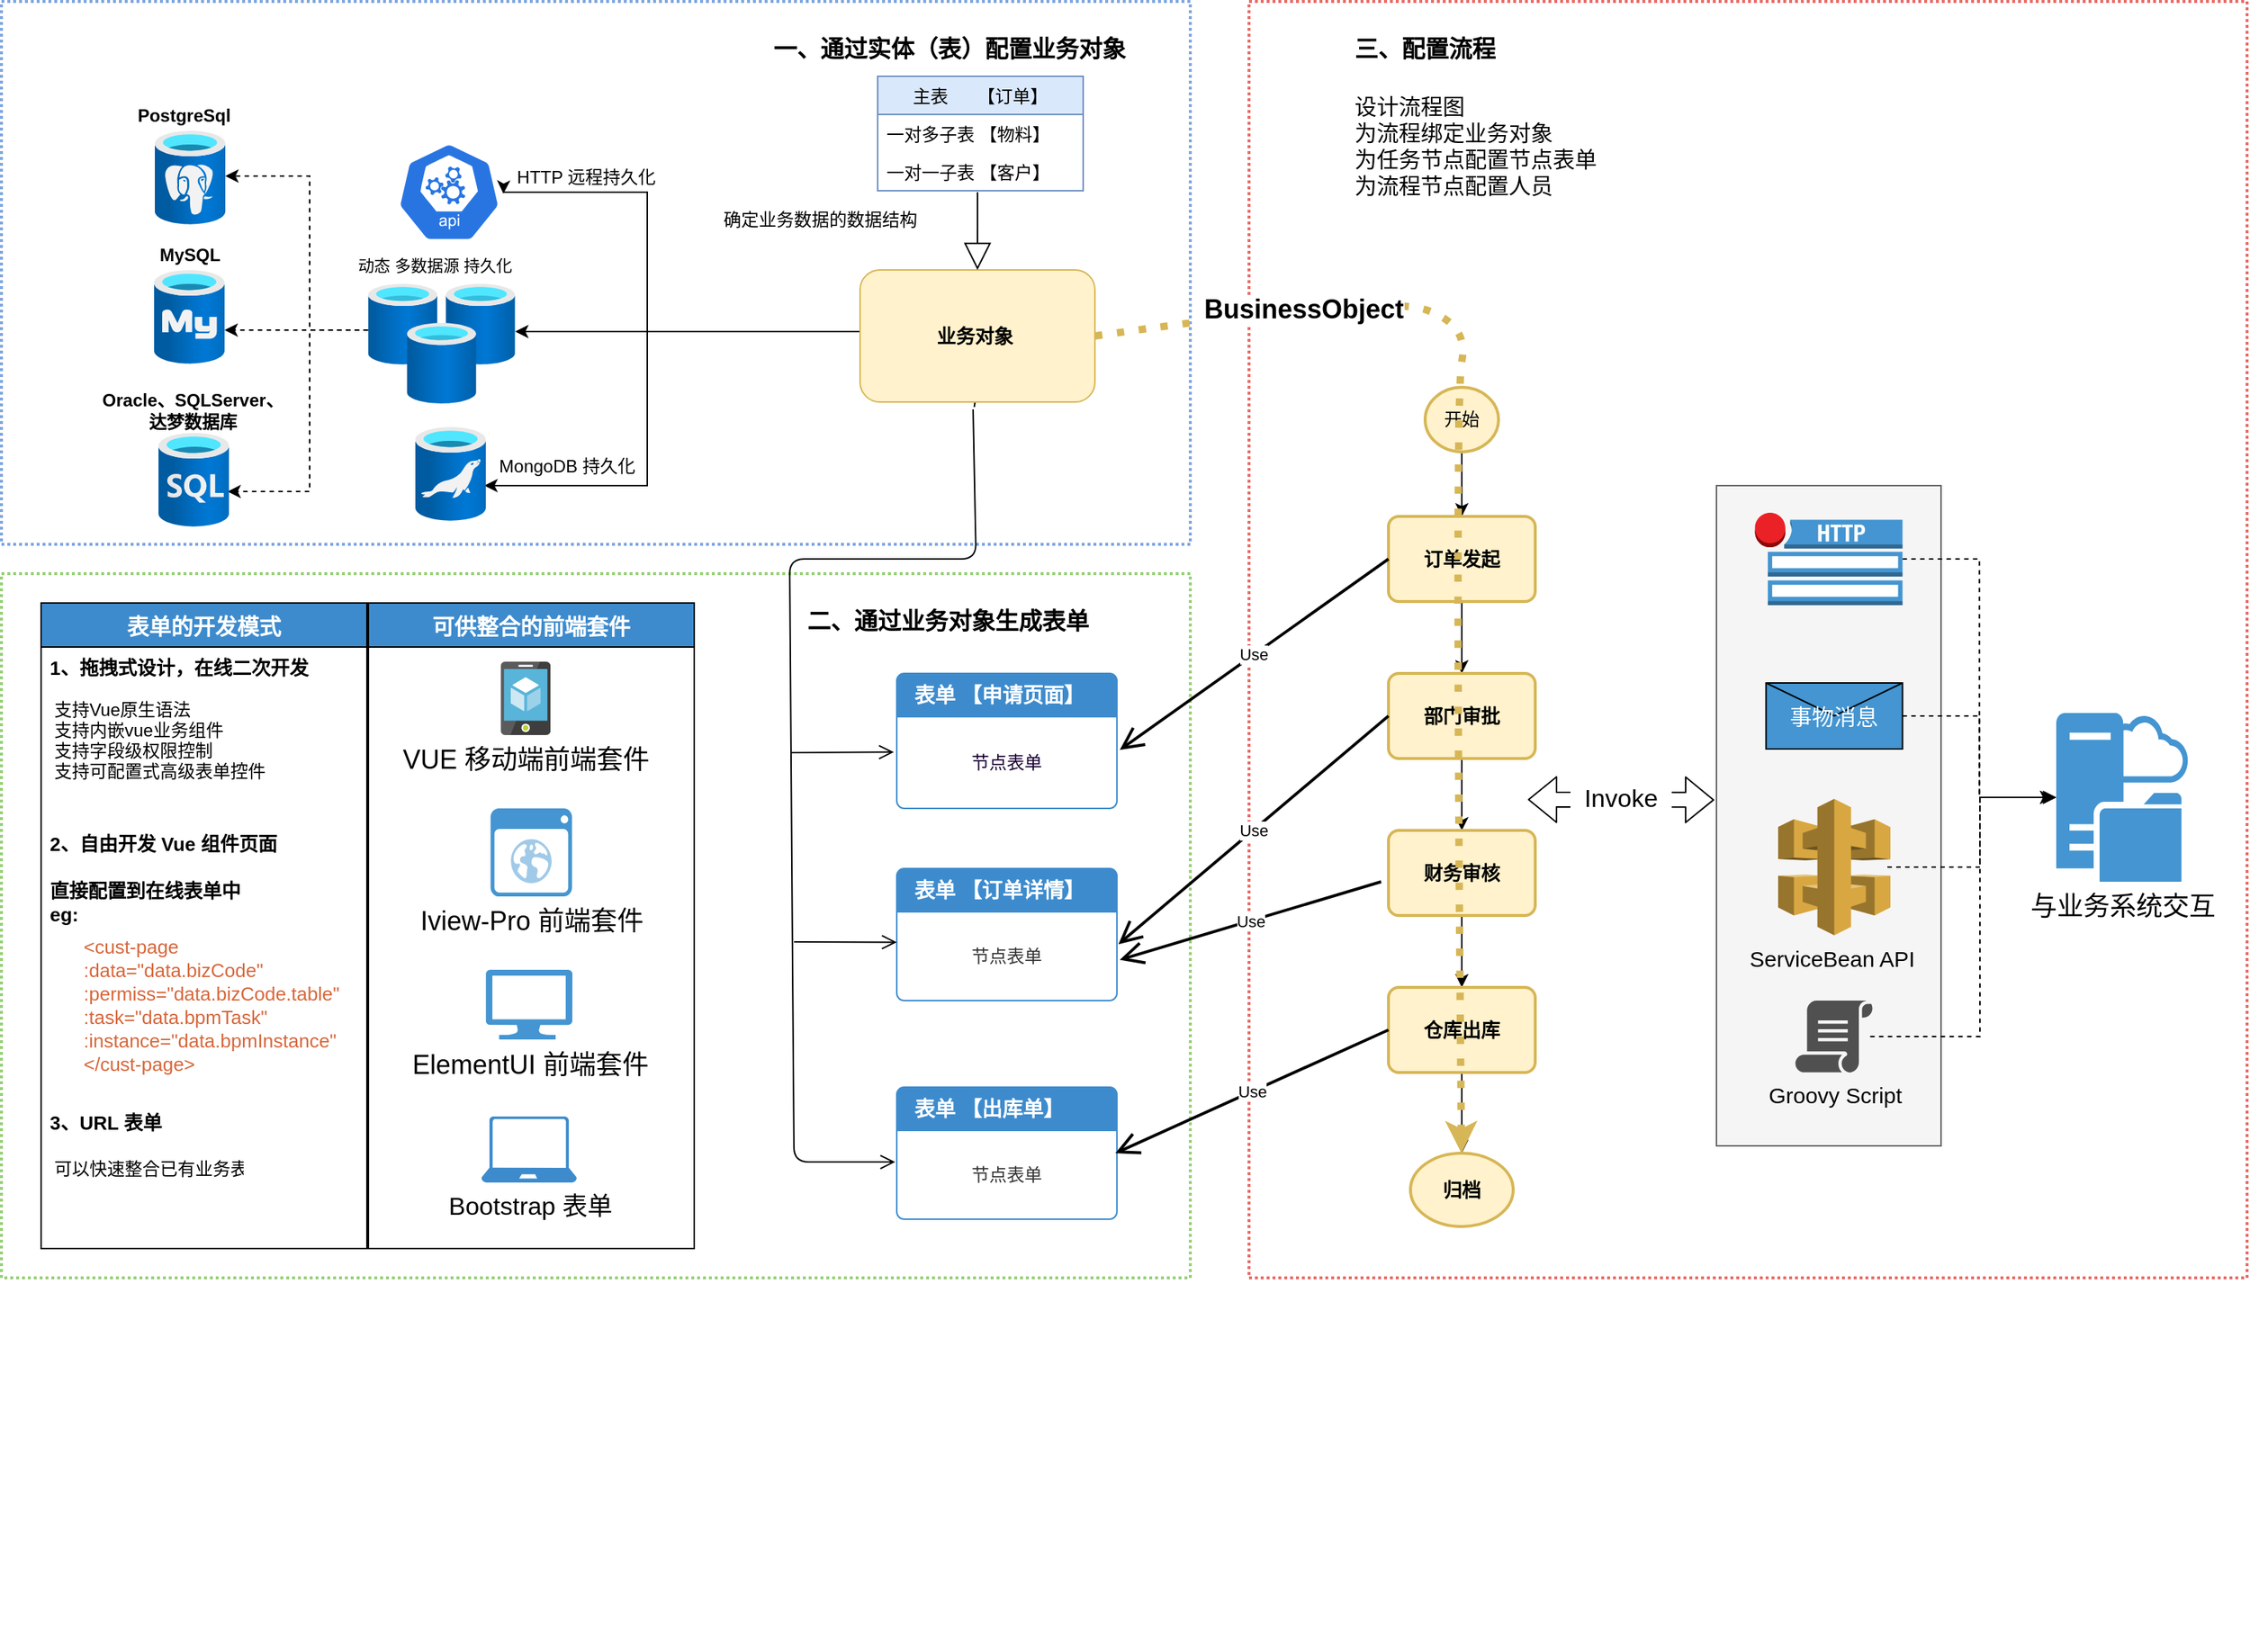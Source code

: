 <mxfile version="14.4.8" type="github">
  <diagram id="L7AmGdbM5a0eF8O18IkO" name="第 1 页">
    <mxGraphModel dx="2089" dy="1112" grid="1" gridSize="10" guides="1" tooltips="1" connect="1" arrows="1" fold="1" page="1" pageScale="1" pageWidth="827" pageHeight="1169" math="0" shadow="0">
      <root>
        <mxCell id="0" />
        <mxCell id="1" parent="0" />
        <mxCell id="TAGGZ8Yfu5hqmtk8ZU21-43" value="" style="rounded=0;whiteSpace=wrap;html=1;fontSize=17;fillColor=none;strokeWidth=2;strokeColor=#97D077;dashed=1;dashPattern=1 1;" parent="1" vertex="1">
          <mxGeometry x="-370" y="420" width="810" height="480" as="geometry" />
        </mxCell>
        <mxCell id="TAGGZ8Yfu5hqmtk8ZU21-45" value="" style="rounded=0;whiteSpace=wrap;html=1;fontSize=17;fillColor=none;strokeWidth=2;strokeColor=#EA6B66;dashed=1;dashPattern=1 1;" parent="1" vertex="1">
          <mxGeometry x="480" y="30" width="680" height="870" as="geometry" />
        </mxCell>
        <mxCell id="TAGGZ8Yfu5hqmtk8ZU21-48" value="" style="rounded=0;whiteSpace=wrap;html=1;fontSize=17;fillColor=none;strokeWidth=2;strokeColor=#7EA6E0;dashed=1;dashPattern=1 1;" parent="1" vertex="1">
          <mxGeometry x="-370" y="30" width="810" height="370" as="geometry" />
        </mxCell>
        <mxCell id="TAGGZ8Yfu5hqmtk8ZU21-34" value="" style="rounded=0;whiteSpace=wrap;html=1;fontSize=15;fillColor=#f5f5f5;strokeColor=#666666;fontColor=#333333;" parent="1" vertex="1">
          <mxGeometry x="798.5" y="360" width="153" height="450" as="geometry" />
        </mxCell>
        <mxCell id="9zWrci_jODp58yHlMNQq-2" style="edgeStyle=orthogonalEdgeStyle;rounded=0;orthogonalLoop=1;jettySize=auto;html=1;" parent="1" edge="1">
          <mxGeometry relative="1" as="geometry">
            <Array as="points">
              <mxPoint x="120" y="255" />
              <mxPoint x="120" y="255" />
            </Array>
            <mxPoint x="215" y="255" as="sourcePoint" />
            <mxPoint x="-20" y="255" as="targetPoint" />
          </mxGeometry>
        </mxCell>
        <mxCell id="9zWrci_jODp58yHlMNQq-3" value="动态 多数据源 持久化" style="edgeLabel;html=1;align=center;verticalAlign=middle;resizable=0;points=[];" parent="9zWrci_jODp58yHlMNQq-2" vertex="1" connectable="0">
          <mxGeometry x="0.746" y="-1" relative="1" as="geometry">
            <mxPoint x="-84.93" y="-44.1" as="offset" />
          </mxGeometry>
        </mxCell>
        <mxCell id="9zWrci_jODp58yHlMNQq-18" style="edgeStyle=orthogonalEdgeStyle;rounded=0;orthogonalLoop=1;jettySize=auto;html=1;" parent="1" edge="1">
          <mxGeometry relative="1" as="geometry">
            <Array as="points">
              <mxPoint x="70" y="253" />
              <mxPoint x="70" y="360" />
            </Array>
            <mxPoint x="70" y="253" as="sourcePoint" />
            <mxPoint x="-41" y="360" as="targetPoint" />
          </mxGeometry>
        </mxCell>
        <mxCell id="9zWrci_jODp58yHlMNQq-22" style="edgeStyle=orthogonalEdgeStyle;rounded=0;orthogonalLoop=1;jettySize=auto;html=1;entryX=1.026;entryY=0.512;entryDx=0;entryDy=0;entryPerimeter=0;" parent="1" target="9zWrci_jODp58yHlMNQq-20" edge="1">
          <mxGeometry relative="1" as="geometry">
            <Array as="points">
              <mxPoint x="70" y="160" />
            </Array>
            <mxPoint x="70" y="258" as="sourcePoint" />
          </mxGeometry>
        </mxCell>
        <mxCell id="uHxRwa593Bf14waWoEn_-14" value="&lt;font color=&quot;#190033&quot;&gt;节点表单&lt;/font&gt;" style="html=1;shadow=0;dashed=0;shape=mxgraph.bootstrap.rrect;align=center;rSize=5;strokeColor=#3D8BCD;fillColor=#ffffff;fontColor=#f0f0f0;spacingTop=30;whiteSpace=wrap;" parent="1" vertex="1">
          <mxGeometry x="240" y="488" width="150" height="92" as="geometry" />
        </mxCell>
        <mxCell id="uHxRwa593Bf14waWoEn_-15" value="表单 【申请页面】" style="html=1;shadow=0;dashed=0;shape=mxgraph.bootstrap.topButton;rSize=5;strokeColor=none;fillColor=#3D8BCD;fontColor=#ffffff;fontSize=14;fontStyle=1;align=left;spacingLeft=10;whiteSpace=wrap;resizeWidth=1;" parent="uHxRwa593Bf14waWoEn_-14" vertex="1">
          <mxGeometry width="150" height="30" relative="1" as="geometry" />
        </mxCell>
        <mxCell id="uHxRwa593Bf14waWoEn_-16" value="&lt;font color=&quot;#333333&quot;&gt;节点表单&lt;/font&gt;" style="html=1;shadow=0;dashed=0;shape=mxgraph.bootstrap.rrect;align=center;rSize=5;strokeColor=#3D8BCD;fillColor=#ffffff;fontColor=#f0f0f0;spacingTop=30;whiteSpace=wrap;" parent="1" vertex="1">
          <mxGeometry x="240" y="621" width="150" height="90" as="geometry" />
        </mxCell>
        <mxCell id="uHxRwa593Bf14waWoEn_-17" value="表单 【订单详情】" style="html=1;shadow=0;dashed=0;shape=mxgraph.bootstrap.topButton;rSize=5;strokeColor=none;fillColor=#3D8BCD;fontColor=#ffffff;fontSize=14;fontStyle=1;align=left;spacingLeft=10;whiteSpace=wrap;resizeWidth=1;" parent="uHxRwa593Bf14waWoEn_-16" vertex="1">
          <mxGeometry width="150" height="30" relative="1" as="geometry" />
        </mxCell>
        <mxCell id="uHxRwa593Bf14waWoEn_-18" value="&lt;font color=&quot;#333333&quot;&gt;节点表单&lt;/font&gt;" style="html=1;shadow=0;dashed=0;shape=mxgraph.bootstrap.rrect;align=center;rSize=5;strokeColor=#3D8BCD;fillColor=#ffffff;fontColor=#f0f0f0;spacingTop=30;whiteSpace=wrap;" parent="1" vertex="1">
          <mxGeometry x="240" y="770" width="150" height="90" as="geometry" />
        </mxCell>
        <mxCell id="uHxRwa593Bf14waWoEn_-19" value="表单 【出库单】" style="html=1;shadow=0;dashed=0;shape=mxgraph.bootstrap.topButton;rSize=5;strokeColor=none;fillColor=#3D8BCD;fontColor=#ffffff;fontSize=14;fontStyle=1;align=left;spacingLeft=10;whiteSpace=wrap;resizeWidth=1;" parent="uHxRwa593Bf14waWoEn_-18" vertex="1">
          <mxGeometry width="150" height="30" relative="1" as="geometry" />
        </mxCell>
        <mxCell id="uHxRwa593Bf14waWoEn_-22" value="" style="html=1;verticalAlign=bottom;endArrow=open;endSize=8;exitX=0.5;exitY=1;exitDx=0;exitDy=0;entryX=0.013;entryY=0.567;entryDx=0;entryDy=0;entryPerimeter=0;" parent="1" edge="1">
          <mxGeometry relative="1" as="geometry">
            <mxPoint x="292" y="308" as="sourcePoint" />
            <mxPoint x="238.95" y="821.03" as="targetPoint" />
            <Array as="points">
              <mxPoint x="294" y="410" />
              <mxPoint x="167" y="410" />
              <mxPoint x="170" y="821" />
            </Array>
          </mxGeometry>
        </mxCell>
        <mxCell id="uHxRwa593Bf14waWoEn_-25" value="" style="html=1;verticalAlign=bottom;endArrow=open;endSize=8;entryX=0;entryY=0.583;entryDx=0;entryDy=0;entryPerimeter=0;" parent="1" edge="1">
          <mxGeometry x="0.25" y="-60" relative="1" as="geometry">
            <mxPoint x="168" y="542" as="sourcePoint" />
            <mxPoint x="238" y="541.636" as="targetPoint" />
            <mxPoint as="offset" />
          </mxGeometry>
        </mxCell>
        <mxCell id="uHxRwa593Bf14waWoEn_-27" value="" style="html=1;verticalAlign=bottom;endArrow=open;endSize=8;" parent="1" edge="1">
          <mxGeometry x="0.25" y="-60" relative="1" as="geometry">
            <mxPoint x="170" y="671" as="sourcePoint" />
            <mxPoint x="240" y="671.228" as="targetPoint" />
            <mxPoint as="offset" />
          </mxGeometry>
        </mxCell>
        <mxCell id="uHxRwa593Bf14waWoEn_-29" value="&lt;b&gt;&lt;font style=&quot;font-size: 16px&quot;&gt;二、通过业务对象生成表单&lt;/font&gt;&lt;/b&gt;" style="text;html=1;resizable=0;points=[];autosize=1;align=left;verticalAlign=top;spacingTop=-4;" parent="1" vertex="1">
          <mxGeometry x="177" y="440" width="210" height="20" as="geometry" />
        </mxCell>
        <mxCell id="uHxRwa593Bf14waWoEn_-38" value="&lt;b&gt;&lt;font style=&quot;font-size: 16px&quot;&gt;一、通过实体（表）配置业务对象&lt;/font&gt;&lt;/b&gt;" style="text;html=1;resizable=0;points=[];autosize=1;align=left;verticalAlign=top;spacingTop=-4;" parent="1" vertex="1">
          <mxGeometry x="154" y="50" width="260" height="20" as="geometry" />
        </mxCell>
        <mxCell id="uHxRwa593Bf14waWoEn_-51" value="主表      【订单】" style="swimlane;fontStyle=0;childLayout=stackLayout;horizontal=1;startSize=26;horizontalStack=0;resizeParent=1;resizeParentMax=0;resizeLast=0;collapsible=1;marginBottom=0;align=center;fillColor=#dae8fc;strokeColor=#6c8ebf;" parent="1" vertex="1">
          <mxGeometry x="227" y="81" width="140" height="78" as="geometry" />
        </mxCell>
        <mxCell id="uHxRwa593Bf14waWoEn_-52" value="一对多子表 【物料】" style="text;strokeColor=none;fillColor=none;align=left;verticalAlign=top;spacingLeft=4;spacingRight=4;overflow=hidden;rotatable=0;points=[[0,0.5],[1,0.5]];portConstraint=eastwest;" parent="uHxRwa593Bf14waWoEn_-51" vertex="1">
          <mxGeometry y="26" width="140" height="26" as="geometry" />
        </mxCell>
        <mxCell id="uHxRwa593Bf14waWoEn_-53" value="一对一子表 【客户】" style="text;strokeColor=none;fillColor=none;align=left;verticalAlign=top;spacingLeft=4;spacingRight=4;overflow=hidden;rotatable=0;points=[[0,0.5],[1,0.5]];portConstraint=eastwest;" parent="uHxRwa593Bf14waWoEn_-51" vertex="1">
          <mxGeometry y="52" width="140" height="26" as="geometry" />
        </mxCell>
        <mxCell id="uHxRwa593Bf14waWoEn_-56" value="" style="endArrow=block;endSize=16;endFill=0;html=1;exitX=0.486;exitY=1.038;exitDx=0;exitDy=0;exitPerimeter=0;entryX=0.5;entryY=0;entryDx=0;entryDy=0;" parent="1" source="uHxRwa593Bf14waWoEn_-1" edge="1">
          <mxGeometry width="160" relative="1" as="geometry">
            <mxPoint x="299.98" y="198" as="sourcePoint" />
            <mxPoint x="299" y="270" as="targetPoint" />
            <Array as="points" />
          </mxGeometry>
        </mxCell>
        <mxCell id="uHxRwa593Bf14waWoEn_-71" style="edgeStyle=orthogonalEdgeStyle;rounded=0;orthogonalLoop=1;jettySize=auto;html=1;entryX=0.5;entryY=0;entryDx=0;entryDy=0;" parent="1" source="uHxRwa593Bf14waWoEn_-59" target="uHxRwa593Bf14waWoEn_-62" edge="1">
          <mxGeometry relative="1" as="geometry" />
        </mxCell>
        <mxCell id="uHxRwa593Bf14waWoEn_-59" value="开始" style="strokeWidth=2;html=1;shape=mxgraph.flowchart.start_2;whiteSpace=wrap;align=center;fillColor=#fff2cc;strokeColor=#d6b656;" parent="1" vertex="1">
          <mxGeometry x="600" y="293" width="50" height="44" as="geometry" />
        </mxCell>
        <mxCell id="uHxRwa593Bf14waWoEn_-64" value="" style="edgeStyle=orthogonalEdgeStyle;rounded=0;orthogonalLoop=1;jettySize=auto;html=1;" parent="1" source="uHxRwa593Bf14waWoEn_-62" target="uHxRwa593Bf14waWoEn_-63" edge="1">
          <mxGeometry relative="1" as="geometry" />
        </mxCell>
        <mxCell id="uHxRwa593Bf14waWoEn_-62" value="&lt;b&gt;&lt;font style=&quot;font-size: 13px&quot;&gt;订单发起&lt;/font&gt;&lt;/b&gt;" style="rounded=1;whiteSpace=wrap;html=1;absoluteArcSize=1;arcSize=14;strokeWidth=2;align=center;fillColor=#fff2cc;strokeColor=#d6b656;" parent="1" vertex="1">
          <mxGeometry x="575" y="381" width="100" height="58" as="geometry" />
        </mxCell>
        <mxCell id="uHxRwa593Bf14waWoEn_-66" value="" style="edgeStyle=orthogonalEdgeStyle;rounded=0;orthogonalLoop=1;jettySize=auto;html=1;" parent="1" source="uHxRwa593Bf14waWoEn_-63" target="uHxRwa593Bf14waWoEn_-65" edge="1">
          <mxGeometry relative="1" as="geometry" />
        </mxCell>
        <mxCell id="uHxRwa593Bf14waWoEn_-63" value="部门审批" style="rounded=1;whiteSpace=wrap;html=1;absoluteArcSize=1;arcSize=14;strokeWidth=2;align=center;fillColor=#fff2cc;strokeColor=#d6b656;fontSize=13;fontStyle=1" parent="1" vertex="1">
          <mxGeometry x="575" y="488" width="100" height="58" as="geometry" />
        </mxCell>
        <mxCell id="uHxRwa593Bf14waWoEn_-68" value="" style="edgeStyle=orthogonalEdgeStyle;rounded=0;orthogonalLoop=1;jettySize=auto;html=1;" parent="1" source="uHxRwa593Bf14waWoEn_-65" target="uHxRwa593Bf14waWoEn_-67" edge="1">
          <mxGeometry relative="1" as="geometry" />
        </mxCell>
        <mxCell id="uHxRwa593Bf14waWoEn_-65" value="财务审核" style="rounded=1;whiteSpace=wrap;html=1;absoluteArcSize=1;arcSize=14;strokeWidth=2;align=center;fillColor=#fff2cc;strokeColor=#d6b656;fontSize=13;fontStyle=1" parent="1" vertex="1">
          <mxGeometry x="575" y="595" width="100" height="58" as="geometry" />
        </mxCell>
        <mxCell id="uHxRwa593Bf14waWoEn_-70" style="edgeStyle=orthogonalEdgeStyle;rounded=0;orthogonalLoop=1;jettySize=auto;html=1;entryX=0.5;entryY=0;entryDx=0;entryDy=0;entryPerimeter=0;" parent="1" source="uHxRwa593Bf14waWoEn_-67" target="uHxRwa593Bf14waWoEn_-69" edge="1">
          <mxGeometry relative="1" as="geometry" />
        </mxCell>
        <mxCell id="uHxRwa593Bf14waWoEn_-67" value="仓库出库" style="rounded=1;whiteSpace=wrap;html=1;absoluteArcSize=1;arcSize=14;strokeWidth=2;align=center;fillColor=#fff2cc;strokeColor=#d6b656;fontSize=13;fontStyle=1" parent="1" vertex="1">
          <mxGeometry x="575" y="702" width="100" height="58" as="geometry" />
        </mxCell>
        <mxCell id="uHxRwa593Bf14waWoEn_-69" value="归档" style="strokeWidth=2;html=1;shape=mxgraph.flowchart.start_1;whiteSpace=wrap;align=center;fillColor=#fff2cc;strokeColor=#d6b656;fontStyle=1;fontSize=13;" parent="1" vertex="1">
          <mxGeometry x="590" y="815" width="70" height="50" as="geometry" />
        </mxCell>
        <mxCell id="uHxRwa593Bf14waWoEn_-72" value="" style="curved=1;endArrow=classic;html=1;exitX=1;exitY=0.5;exitDx=0;exitDy=0;dashed=1;dashPattern=1 2;fillColor=#fff2cc;strokeColor=#d6b656;strokeWidth=5;" parent="1" source="uHxRwa593Bf14waWoEn_-1" target="uHxRwa593Bf14waWoEn_-69" edge="1">
          <mxGeometry width="50" height="50" relative="1" as="geometry">
            <mxPoint x="450" y="370" as="sourcePoint" />
            <mxPoint x="710" y="850" as="targetPoint" />
            <Array as="points">
              <mxPoint x="570" y="230" />
              <mxPoint x="630" y="250" />
              <mxPoint x="620" y="300" />
            </Array>
          </mxGeometry>
        </mxCell>
        <mxCell id="uHxRwa593Bf14waWoEn_-80" value="&lt;b&gt;&lt;font style=&quot;font-size: 18px&quot;&gt;BusinessObject&lt;/font&gt;&lt;/b&gt;" style="text;html=1;resizable=0;points=[];align=center;verticalAlign=middle;labelBackgroundColor=#ffffff;" parent="uHxRwa593Bf14waWoEn_-72" vertex="1" connectable="0">
          <mxGeometry x="-0.654" y="-2" relative="1" as="geometry">
            <mxPoint as="offset" />
          </mxGeometry>
        </mxCell>
        <mxCell id="uHxRwa593Bf14waWoEn_-74" value="Use" style="endArrow=open;endSize=12;html=1;strokeWidth=2;exitX=0;exitY=0.5;exitDx=0;exitDy=0;entryX=1.013;entryY=0.567;entryDx=0;entryDy=0;entryPerimeter=0;" parent="1" source="uHxRwa593Bf14waWoEn_-62" target="uHxRwa593Bf14waWoEn_-14" edge="1">
          <mxGeometry width="160" relative="1" as="geometry">
            <mxPoint x="-250" y="770" as="sourcePoint" />
            <mxPoint x="-90" y="770" as="targetPoint" />
          </mxGeometry>
        </mxCell>
        <mxCell id="uHxRwa593Bf14waWoEn_-77" value="Use" style="endArrow=open;endSize=12;html=1;strokeWidth=2;exitX=0;exitY=0.5;exitDx=0;exitDy=0;entryX=1.007;entryY=0.573;entryDx=0;entryDy=0;entryPerimeter=0;" parent="1" source="uHxRwa593Bf14waWoEn_-63" target="uHxRwa593Bf14waWoEn_-16" edge="1">
          <mxGeometry width="160" relative="1" as="geometry">
            <mxPoint x="585" y="420" as="sourcePoint" />
            <mxPoint x="381.95" y="566.04" as="targetPoint" />
          </mxGeometry>
        </mxCell>
        <mxCell id="uHxRwa593Bf14waWoEn_-78" value="Use" style="endArrow=open;endSize=12;html=1;strokeWidth=2;entryX=1.013;entryY=0.691;entryDx=0;entryDy=0;entryPerimeter=0;" parent="1" target="uHxRwa593Bf14waWoEn_-16" edge="1">
          <mxGeometry width="160" relative="1" as="geometry">
            <mxPoint x="570" y="630" as="sourcePoint" />
            <mxPoint x="381.05" y="731.03" as="targetPoint" />
          </mxGeometry>
        </mxCell>
        <mxCell id="uHxRwa593Bf14waWoEn_-79" value="Use" style="endArrow=open;endSize=12;html=1;strokeWidth=2;entryX=0.993;entryY=0.5;entryDx=0;entryDy=0;entryPerimeter=0;exitX=0;exitY=0.5;exitDx=0;exitDy=0;" parent="1" source="uHxRwa593Bf14waWoEn_-67" target="uHxRwa593Bf14waWoEn_-18" edge="1">
          <mxGeometry width="160" relative="1" as="geometry">
            <mxPoint x="580" y="640" as="sourcePoint" />
            <mxPoint x="381.95" y="744.01" as="targetPoint" />
          </mxGeometry>
        </mxCell>
        <mxCell id="uHxRwa593Bf14waWoEn_-81" value="&lt;b&gt;&lt;font style=&quot;font-size: 16px&quot;&gt;三、配置流程&lt;/font&gt;&lt;/b&gt;" style="text;html=1;resizable=0;points=[];autosize=1;align=left;verticalAlign=top;spacingTop=-4;" parent="1" vertex="1">
          <mxGeometry x="550" y="50" width="110" height="20" as="geometry" />
        </mxCell>
        <mxCell id="uHxRwa593Bf14waWoEn_-82" value="&lt;font style=&quot;font-size: 15px&quot;&gt;&lt;font style=&quot;font-size: 15px&quot;&gt;设计流程图&lt;br&gt;为流程绑定业务对象&lt;br&gt;为任务节点配置节点表单 &lt;br&gt;&lt;/font&gt;为流程节点配置人员&lt;/font&gt;" style="text;html=1;resizable=0;points=[];autosize=1;align=left;verticalAlign=top;spacingTop=-4;" parent="1" vertex="1">
          <mxGeometry x="550" y="90" width="180" height="60" as="geometry" />
        </mxCell>
        <mxCell id="uHxRwa593Bf14waWoEn_-83" value="确定业务数据的数据结构" style="text;html=1;resizable=0;points=[];autosize=1;align=left;verticalAlign=top;spacingTop=-4;" parent="1" vertex="1">
          <mxGeometry x="120" y="169" width="150" height="20" as="geometry" />
        </mxCell>
        <mxCell id="9zWrci_jODp58yHlMNQq-9" style="edgeStyle=orthogonalEdgeStyle;rounded=0;orthogonalLoop=1;jettySize=auto;html=1;entryX=1;entryY=0.484;entryDx=0;entryDy=0;entryPerimeter=0;dashed=1;" parent="1" target="9zWrci_jODp58yHlMNQq-6" edge="1">
          <mxGeometry relative="1" as="geometry">
            <Array as="points">
              <mxPoint x="-160" y="254" />
              <mxPoint x="-160" y="149" />
            </Array>
            <mxPoint x="-120.31" y="254" as="sourcePoint" />
          </mxGeometry>
        </mxCell>
        <mxCell id="9zWrci_jODp58yHlMNQq-10" style="edgeStyle=orthogonalEdgeStyle;rounded=0;orthogonalLoop=1;jettySize=auto;html=1;dashed=1;" parent="1" target="9zWrci_jODp58yHlMNQq-4" edge="1">
          <mxGeometry relative="1" as="geometry">
            <Array as="points">
              <mxPoint x="-150" y="254" />
              <mxPoint x="-150" y="254" />
            </Array>
            <mxPoint x="-120.31" y="254" as="sourcePoint" />
          </mxGeometry>
        </mxCell>
        <mxCell id="TAGGZ8Yfu5hqmtk8ZU21-52" style="edgeStyle=orthogonalEdgeStyle;rounded=0;orthogonalLoop=1;jettySize=auto;html=1;entryX=0.979;entryY=0.563;entryDx=0;entryDy=0;entryPerimeter=0;dashed=1;fontSize=17;" parent="1" edge="1">
          <mxGeometry relative="1" as="geometry">
            <mxPoint x="-120.31" y="254" as="sourcePoint" />
            <mxPoint x="-216.008" y="364.032" as="targetPoint" />
            <Array as="points">
              <mxPoint x="-160" y="254" />
              <mxPoint x="-160" y="364" />
            </Array>
          </mxGeometry>
        </mxCell>
        <mxCell id="9zWrci_jODp58yHlMNQq-1" value="" style="aspect=fixed;html=1;points=[];align=center;image;fontSize=12;image=img/lib/azure2/databases/Cache_Redis.svg;" parent="1" vertex="1">
          <mxGeometry x="-120.31" y="222.5" width="100.31" height="81.5" as="geometry" />
        </mxCell>
        <mxCell id="9zWrci_jODp58yHlMNQq-4" value="" style="aspect=fixed;html=1;points=[];align=center;image;fontSize=12;image=img/lib/azure2/databases/Azure_Database_MySQL_Server.svg;" parent="1" vertex="1">
          <mxGeometry x="-266" y="213" width="48" height="64" as="geometry" />
        </mxCell>
        <mxCell id="9zWrci_jODp58yHlMNQq-5" value="" style="aspect=fixed;html=1;points=[];align=center;image;fontSize=12;image=img/lib/azure2/databases/Azure_Database_MariaDB_Server.svg;" parent="1" vertex="1">
          <mxGeometry x="-88" y="320" width="48" height="64" as="geometry" />
        </mxCell>
        <mxCell id="9zWrci_jODp58yHlMNQq-6" value="" style="aspect=fixed;html=1;points=[];align=center;image;fontSize=12;image=img/lib/azure2/databases/Azure_Database_PostgreSQL_Server.svg;" parent="1" vertex="1">
          <mxGeometry x="-265.5" y="118" width="48" height="64" as="geometry" />
        </mxCell>
        <mxCell id="9zWrci_jODp58yHlMNQq-8" value="" style="aspect=fixed;html=1;points=[];align=center;image;fontSize=12;image=img/lib/azure2/databases/SQL_Database.svg;" parent="1" vertex="1">
          <mxGeometry x="-263" y="324" width="48" height="64" as="geometry" />
        </mxCell>
        <mxCell id="9zWrci_jODp58yHlMNQq-13" value="&lt;b&gt;PostgreSql&lt;/b&gt;" style="text;html=1;align=center;verticalAlign=middle;resizable=0;points=[];autosize=1;" parent="1" vertex="1">
          <mxGeometry x="-286" y="98" width="80" height="20" as="geometry" />
        </mxCell>
        <mxCell id="9zWrci_jODp58yHlMNQq-14" value="&lt;b&gt;MySQL&lt;/b&gt;" style="text;html=1;align=center;verticalAlign=middle;resizable=0;points=[];autosize=1;" parent="1" vertex="1">
          <mxGeometry x="-272" y="193" width="60" height="20" as="geometry" />
        </mxCell>
        <mxCell id="9zWrci_jODp58yHlMNQq-16" value="&lt;b&gt;Oracle、SQLServer、&lt;br&gt;达梦数据库&lt;/b&gt;" style="text;html=1;align=center;verticalAlign=middle;resizable=0;points=[];autosize=1;" parent="1" vertex="1">
          <mxGeometry x="-310.0" y="294" width="140" height="30" as="geometry" />
        </mxCell>
        <mxCell id="9zWrci_jODp58yHlMNQq-19" value="MongoDB 持久化" style="text;html=1;align=center;verticalAlign=middle;resizable=0;points=[];autosize=1;" parent="1" vertex="1">
          <mxGeometry x="-40" y="337" width="110" height="20" as="geometry" />
        </mxCell>
        <mxCell id="9zWrci_jODp58yHlMNQq-20" value="" style="html=1;dashed=0;whitespace=wrap;fillColor=#2875E2;strokeColor=#ffffff;points=[[0.005,0.63,0],[0.1,0.2,0],[0.9,0.2,0],[0.5,0,0],[0.995,0.63,0],[0.72,0.99,0],[0.5,1,0],[0.28,0.99,0]];shape=mxgraph.kubernetes.icon;prIcon=api" parent="1" vertex="1">
          <mxGeometry x="-100.16" y="118" width="70.31" height="84" as="geometry" />
        </mxCell>
        <mxCell id="9zWrci_jODp58yHlMNQq-21" value="HTTP 远程持久化" style="text;html=1;align=center;verticalAlign=middle;resizable=0;points=[];autosize=1;" parent="1" vertex="1">
          <mxGeometry x="-27" y="140" width="110" height="20" as="geometry" />
        </mxCell>
        <mxCell id="uHxRwa593Bf14waWoEn_-1" value="&lt;b&gt;&lt;font style=&quot;font-size: 13px&quot;&gt;业务对象&amp;nbsp;&lt;/font&gt;&lt;/b&gt;" style="rounded=1;whiteSpace=wrap;html=1;fillColor=#fff2cc;strokeColor=#d6b656;" parent="1" vertex="1">
          <mxGeometry x="215" y="213" width="160" height="90" as="geometry" />
        </mxCell>
        <mxCell id="9zWrci_jODp58yHlMNQq-27" value="" style="endArrow=block;endSize=16;endFill=0;html=1;exitX=0.486;exitY=1.038;exitDx=0;exitDy=0;exitPerimeter=0;entryX=0.5;entryY=0;entryDx=0;entryDy=0;" parent="1" source="uHxRwa593Bf14waWoEn_-53" target="uHxRwa593Bf14waWoEn_-1" edge="1">
          <mxGeometry width="160" relative="1" as="geometry">
            <mxPoint x="300.04" y="157.988" as="sourcePoint" />
            <mxPoint x="299" y="270" as="targetPoint" />
            <Array as="points" />
          </mxGeometry>
        </mxCell>
        <mxCell id="9zWrci_jODp58yHlMNQq-34" value="&lt;font style=&quot;font-size: 18px&quot;&gt;ElementUI 前端套件&lt;/font&gt;" style="verticalLabelPosition=bottom;html=1;verticalAlign=top;align=center;strokeColor=none;shape=mxgraph.azure.computer;pointerEvents=1;dashed=1;fillColor=#4495D1;" parent="1" vertex="1">
          <mxGeometry x="-40" y="690" width="59" height="47.5" as="geometry" />
        </mxCell>
        <mxCell id="9zWrci_jODp58yHlMNQq-38" value="&lt;font style=&quot;font-size: 18px ; background-color: rgb(255 , 255 , 255)&quot;&gt;VUE 移动端前端套件&lt;/font&gt;" style="aspect=fixed;html=1;points=[];align=center;image;fontSize=12;image=img/lib/mscae/App_Service_Mobile_App.svg;dashed=1;" parent="1" vertex="1">
          <mxGeometry x="-29.85" y="480" width="34" height="50" as="geometry" />
        </mxCell>
        <mxCell id="9zWrci_jODp58yHlMNQq-63" value="&lt;font style=&quot;font-size: 18px&quot;&gt;Iview-Pro 前端套件&lt;/font&gt;" style="shadow=0;dashed=0;html=1;strokeColor=none;labelPosition=center;verticalLabelPosition=bottom;verticalAlign=top;align=center;outlineConnect=0;shape=mxgraph.veeam.2d.web_ui;fillColor=#4495D1;" parent="1" vertex="1">
          <mxGeometry x="-36.75" y="580" width="55.5" height="60" as="geometry" />
        </mxCell>
        <mxCell id="TAGGZ8Yfu5hqmtk8ZU21-1" value="" style="whiteSpace=wrap;html=1;align=left;strokeColor=none;" parent="1" vertex="1">
          <mxGeometry x="330" y="1064" width="206" height="90" as="geometry" />
        </mxCell>
        <mxCell id="TAGGZ8Yfu5hqmtk8ZU21-14" value="&lt;font style=&quot;font-size: 18px&quot;&gt;与业务系统交互&lt;/font&gt;" style="pointerEvents=1;shadow=0;dashed=0;html=1;strokeColor=none;labelPosition=center;verticalLabelPosition=bottom;verticalAlign=top;align=center;shape=mxgraph.mscae.system_center.cloud_distribution_point;fillColor=#4495D1;" parent="1" vertex="1">
          <mxGeometry x="1030" y="515" width="90" height="115" as="geometry" />
        </mxCell>
        <mxCell id="TAGGZ8Yfu5hqmtk8ZU21-28" style="edgeStyle=orthogonalEdgeStyle;rounded=0;orthogonalLoop=1;jettySize=auto;html=1;entryX=0;entryY=0.5;entryDx=0;entryDy=0;entryPerimeter=0;fontSize=15;dashed=1;" parent="1" source="TAGGZ8Yfu5hqmtk8ZU21-17" target="TAGGZ8Yfu5hqmtk8ZU21-14" edge="1">
          <mxGeometry relative="1" as="geometry" />
        </mxCell>
        <mxCell id="TAGGZ8Yfu5hqmtk8ZU21-17" value="" style="outlineConnect=0;dashed=0;verticalLabelPosition=bottom;verticalAlign=top;align=center;html=1;shape=mxgraph.aws3.http_notification;gradientColor=none;fontSize=15;fillColor=#4495D1;" parent="1" vertex="1">
          <mxGeometry x="824.75" y="378.5" width="100.5" height="63" as="geometry" />
        </mxCell>
        <mxCell id="TAGGZ8Yfu5hqmtk8ZU21-29" style="edgeStyle=orthogonalEdgeStyle;rounded=0;orthogonalLoop=1;jettySize=auto;html=1;entryX=0;entryY=0.5;entryDx=0;entryDy=0;entryPerimeter=0;fontSize=15;dashed=1;" parent="1" source="TAGGZ8Yfu5hqmtk8ZU21-19" target="TAGGZ8Yfu5hqmtk8ZU21-14" edge="1">
          <mxGeometry relative="1" as="geometry" />
        </mxCell>
        <mxCell id="TAGGZ8Yfu5hqmtk8ZU21-19" value="&lt;font color=&quot;#ffffff&quot;&gt;事物消息&lt;/font&gt;" style="shape=message;html=1;whiteSpace=wrap;html=1;outlineConnect=0;fillColor=#4495D1;fontSize=15;" parent="1" vertex="1">
          <mxGeometry x="832.25" y="494.5" width="93" height="45" as="geometry" />
        </mxCell>
        <mxCell id="TAGGZ8Yfu5hqmtk8ZU21-30" style="edgeStyle=orthogonalEdgeStyle;rounded=0;orthogonalLoop=1;jettySize=auto;html=1;entryX=0;entryY=0.5;entryDx=0;entryDy=0;entryPerimeter=0;fontSize=15;dashed=1;" parent="1" edge="1">
          <mxGeometry relative="1" as="geometry">
            <mxPoint x="915" y="620" as="sourcePoint" />
            <mxPoint x="1028" y="572.5" as="targetPoint" />
            <Array as="points">
              <mxPoint x="978" y="620" />
              <mxPoint x="978" y="573" />
            </Array>
          </mxGeometry>
        </mxCell>
        <mxCell id="TAGGZ8Yfu5hqmtk8ZU21-21" value="ServiceBean API&amp;nbsp;" style="outlineConnect=0;dashed=0;verticalLabelPosition=bottom;verticalAlign=top;align=center;html=1;shape=mxgraph.aws3.api_gateway;fillColor=#D9A741;gradientColor=none;fontSize=15;" parent="1" vertex="1">
          <mxGeometry x="840.5" y="573.5" width="76.5" height="93" as="geometry" />
        </mxCell>
        <mxCell id="TAGGZ8Yfu5hqmtk8ZU21-31" style="edgeStyle=orthogonalEdgeStyle;rounded=0;orthogonalLoop=1;jettySize=auto;html=1;entryX=0;entryY=0.5;entryDx=0;entryDy=0;entryPerimeter=0;fontSize=15;dashed=1;" parent="1" edge="1">
          <mxGeometry relative="1" as="geometry">
            <mxPoint x="903.25" y="735.5" as="sourcePoint" />
            <mxPoint x="1028" y="572.5" as="targetPoint" />
            <Array as="points">
              <mxPoint x="978" y="736" />
              <mxPoint x="978" y="573" />
            </Array>
          </mxGeometry>
        </mxCell>
        <mxCell id="TAGGZ8Yfu5hqmtk8ZU21-27" value="Groovy Script" style="pointerEvents=1;shadow=0;dashed=0;html=1;strokeColor=none;fillColor=#505050;labelPosition=center;verticalLabelPosition=bottom;verticalAlign=top;outlineConnect=0;align=center;shape=mxgraph.office.concepts.script;fontSize=15;" parent="1" vertex="1">
          <mxGeometry x="852.25" y="711" width="53" height="49" as="geometry" />
        </mxCell>
        <mxCell id="TAGGZ8Yfu5hqmtk8ZU21-35" value="&amp;nbsp; Invoke&amp;nbsp;&amp;nbsp;" style="shape=flexArrow;endArrow=classic;startArrow=classic;html=1;fontSize=17;entryX=-0.01;entryY=0.476;entryDx=0;entryDy=0;entryPerimeter=0;" parent="1" edge="1">
          <mxGeometry width="50" height="50" relative="1" as="geometry">
            <mxPoint x="670" y="574" as="sourcePoint" />
            <mxPoint x="796.97" y="574.2" as="targetPoint" />
          </mxGeometry>
        </mxCell>
        <mxCell id="TAGGZ8Yfu5hqmtk8ZU21-41" value="Bootstrap 表单" style="verticalLabelPosition=bottom;html=1;verticalAlign=top;align=center;strokeColor=none;shape=mxgraph.azure.laptop;pointerEvents=1;fontSize=17;fillColor=#3D8BCD;" parent="1" vertex="1">
          <mxGeometry x="-43" y="790" width="65" height="45" as="geometry" />
        </mxCell>
        <mxCell id="TAGGZ8Yfu5hqmtk8ZU21-60" value="2、自由开发 Vue 组件页面&#xa;&#xa;直接配置到在线表单中&#xa;eg:&#xa;" style="text;fillColor=none;align=left;verticalAlign=top;spacingLeft=4;spacingRight=4;overflow=hidden;rotatable=0;points=[[0,0.5],[1,0.5]];portConstraint=eastwest;fontSize=13;fontStyle=1" parent="1" vertex="1">
          <mxGeometry x="-343" y="590" width="223" height="180" as="geometry" />
        </mxCell>
        <mxCell id="TAGGZ8Yfu5hqmtk8ZU21-62" value="1、拖拽式设计，在线二次开发&#xa;&#xa;" style="text;fillColor=none;align=left;verticalAlign=top;spacingLeft=4;spacingRight=4;overflow=hidden;rotatable=0;points=[[0,0.5],[1,0.5]];portConstraint=eastwest;fontSize=13;fontStyle=1;strokeWidth=1;" parent="1" vertex="1">
          <mxGeometry x="-343" y="470" width="223" height="130" as="geometry" />
        </mxCell>
        <mxCell id="TAGGZ8Yfu5hqmtk8ZU21-63" value="3、URL 表单&#xa;" style="text;fillColor=none;align=left;verticalAlign=top;spacingLeft=4;spacingRight=4;overflow=hidden;rotatable=0;points=[[0,0.5],[1,0.5]];portConstraint=eastwest;fontSize=13;fontStyle=1" parent="1" vertex="1">
          <mxGeometry x="-343" y="780" width="223" height="100" as="geometry" />
        </mxCell>
        <mxCell id="TAGGZ8Yfu5hqmtk8ZU21-72" value="&lt;cust-page&#xa;:data=&quot;data.bizCode&quot;&#xa;:permiss=&quot;data.bizCode.table&quot;&#xa;:task=&quot;data.bpmTask&quot;&#xa;:instance=&quot;data.bpmInstance&quot;&#xa;&lt;/cust-page&gt;" style="text;strokeColor=none;fillColor=none;align=left;verticalAlign=top;spacingLeft=4;spacingRight=4;overflow=hidden;rotatable=0;points=[[0,0.5],[1,0.5]];portConstraint=eastwest;fontSize=13;fontColor=#D6663A;" parent="1" vertex="1">
          <mxGeometry x="-320" y="660" width="210" height="120" as="geometry" />
        </mxCell>
        <mxCell id="TAGGZ8Yfu5hqmtk8ZU21-73" value="可以快速整合已有业务表单" style="text;strokeColor=none;fillColor=none;align=left;verticalAlign=top;spacingLeft=4;spacingRight=4;overflow=hidden;rotatable=0;points=[[0,0.5],[1,0.5]];portConstraint=eastwest;" parent="1" vertex="1">
          <mxGeometry x="-340" y="812" width="140" height="26" as="geometry" />
        </mxCell>
        <mxCell id="TAGGZ8Yfu5hqmtk8ZU21-74" value="支持Vue原生语法&#xa;支持内嵌vue业务组件&#xa;支持字段级权限控制&#xa;支持可配置式高级表单控件" style="text;strokeColor=none;fillColor=none;align=left;verticalAlign=top;spacingLeft=4;spacingRight=4;overflow=hidden;rotatable=0;points=[[0,0.5],[1,0.5]];portConstraint=eastwest;" parent="1" vertex="1">
          <mxGeometry x="-340" y="499" width="180" height="95.5" as="geometry" />
        </mxCell>
        <mxCell id="TAGGZ8Yfu5hqmtk8ZU21-77" value="表单的开发模式" style="swimlane;strokeWidth=1;fontSize=15;fontColor=#FFFFFF;startSize=30;fillColor=#3D8BCD;" parent="1" vertex="1">
          <mxGeometry x="-343" y="440" width="222" height="440" as="geometry" />
        </mxCell>
        <mxCell id="TAGGZ8Yfu5hqmtk8ZU21-79" value="可供整合的前端套件" style="swimlane;strokeWidth=1;fontSize=15;fontColor=#FFFFFF;startSize=30;fillColor=#3D8BCD;" parent="1" vertex="1">
          <mxGeometry x="-120" y="440" width="222" height="440" as="geometry" />
        </mxCell>
      </root>
    </mxGraphModel>
  </diagram>
</mxfile>
